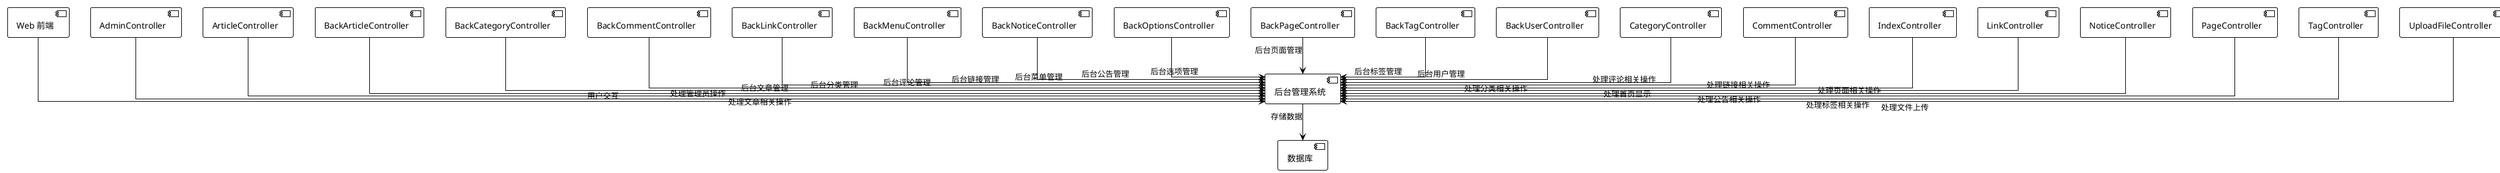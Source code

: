 @startuml
!define ICONURL https://www.plantuml.com/plantuml/img/
!define ENTITY class
!define INTERFACE interface
!define ABSTRACT abstract
!define ENUM enum

' 定义颜色
!define GREEN #008200
!define GRAY #A9A9A9
!define DASHED dashed
!define PLAIN plain

' 设置主题
!theme plain
top to bottom direction
skinparam linetype ortho

' 定义组件
[Web 前端] as Frontend
[后台管理系统] as AdminSystem
[数据库] as Database

' 定义类
[AdminController] as AdminController
[ArticleController] as ArticleController
[BackArticleController] as BackArticleController
[BackCategoryController] as BackCategoryController
[BackCommentController] as BackCommentController
[BackLinkController] as BackLinkController
[BackMenuController] as BackMenuController
[BackNoticeController] as BackNoticeController
[BackOptionsController] as BackOptionsController
[BackPageController] as BackPageController
[BackTagController] as BackTagController
[BackUserController] as BackUserController
[CategoryController] as CategoryController
[CommentController] as CommentController
[IndexController] as IndexController
[LinkController] as LinkController
[NoticeController] as NoticeController
[PageController] as PageController
[TagController] as TagController
[UploadFileController] as UploadFileController

' 定义关系
Frontend --> AdminSystem: 用户交互
AdminController --> AdminSystem: 处理管理员操作
ArticleController --> AdminSystem: 处理文章相关操作
BackArticleController --> AdminSystem: 后台文章管理
BackCategoryController --> AdminSystem: 后台分类管理
BackCommentController --> AdminSystem: 后台评论管理
BackLinkController --> AdminSystem: 后台链接管理
BackMenuController --> AdminSystem: 后台菜单管理
BackNoticeController --> AdminSystem: 后台公告管理
BackOptionsController --> AdminSystem: 后台选项管理
BackPageController --> AdminSystem: 后台页面管理
BackTagController --> AdminSystem: 后台标签管理
BackUserController --> AdminSystem: 后台用户管理
CategoryController --> AdminSystem: 处理分类相关操作
CommentController --> AdminSystem: 处理评论相关操作
IndexController --> AdminSystem: 处理首页显示
LinkController --> AdminSystem: 处理链接相关操作
NoticeController --> AdminSystem: 处理公告相关操作
PageController --> AdminSystem: 处理页面相关操作
TagController --> AdminSystem: 处理标签相关操作
UploadFileController --> AdminSystem: 处理文件上传

AdminSystem --> Database: 存储数据
@enduml